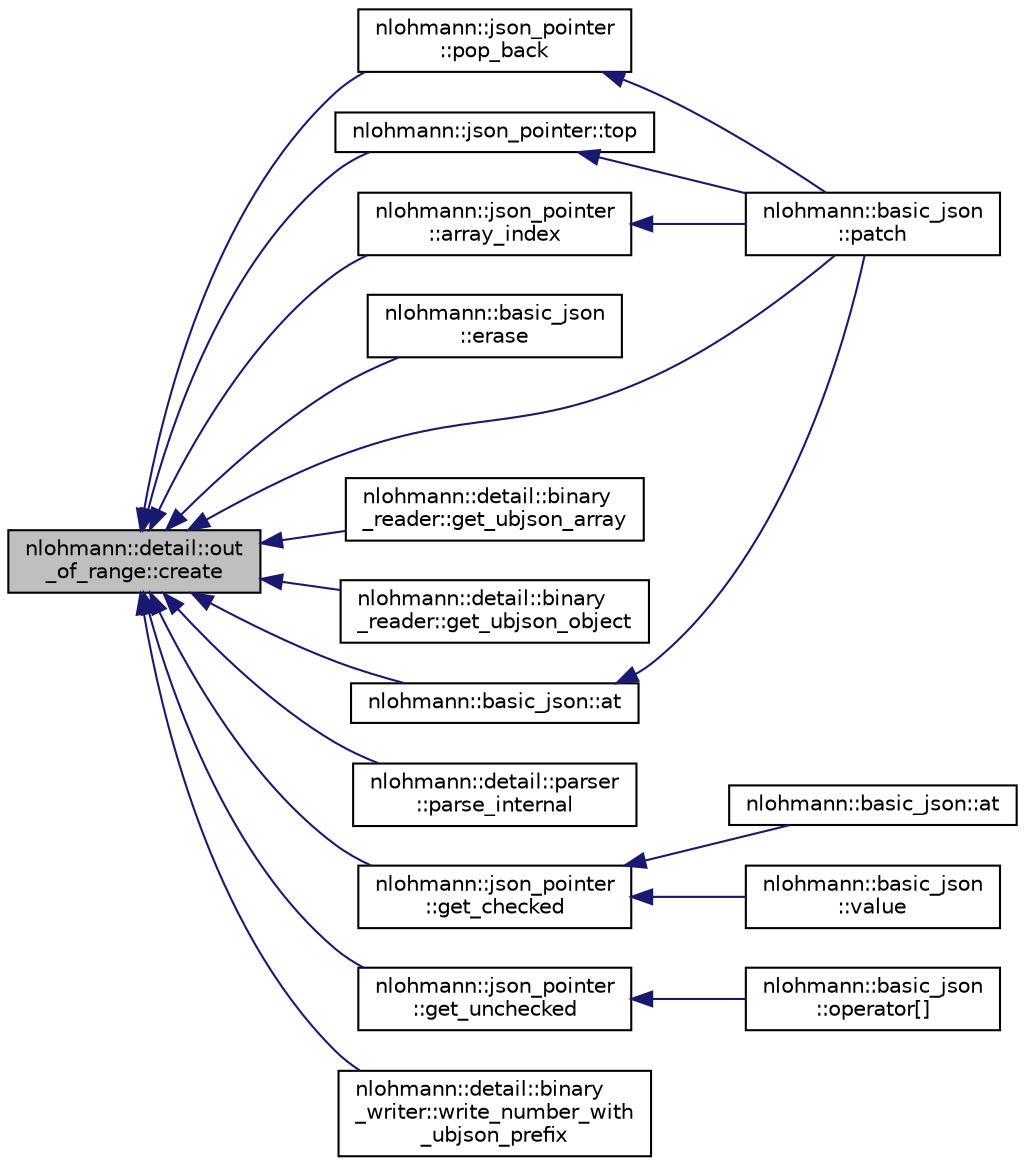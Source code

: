 digraph "nlohmann::detail::out_of_range::create"
{
 // INTERACTIVE_SVG=YES
  edge [fontname="Helvetica",fontsize="10",labelfontname="Helvetica",labelfontsize="10"];
  node [fontname="Helvetica",fontsize="10",shape=record];
  rankdir="LR";
  Node4 [label="nlohmann::detail::out\l_of_range::create",height=0.2,width=0.4,color="black", fillcolor="grey75", style="filled", fontcolor="black"];
  Node4 -> Node5 [dir="back",color="midnightblue",fontsize="10",style="solid",fontname="Helvetica"];
  Node5 [label="nlohmann::json_pointer\l::array_index",height=0.2,width=0.4,color="black", fillcolor="white", style="filled",URL="$classnlohmann_1_1json__pointer.html#ac53f5b79dd91da78743c437832f57ce4"];
  Node5 -> Node6 [dir="back",color="midnightblue",fontsize="10",style="solid",fontname="Helvetica"];
  Node6 [label="nlohmann::basic_json\l::patch",height=0.2,width=0.4,color="black", fillcolor="white", style="filled",URL="$classnlohmann_1_1basic__json.html#a81e0c41a4a9dff4df2f6973f7f8b2a83",tooltip="applies a JSON patch "];
  Node4 -> Node7 [dir="back",color="midnightblue",fontsize="10",style="solid",fontname="Helvetica"];
  Node7 [label="nlohmann::basic_json::at",height=0.2,width=0.4,color="black", fillcolor="white", style="filled",URL="$classnlohmann_1_1basic__json.html#a73ae333487310e3302135189ce8ff5d8",tooltip="access specified array element with bounds checking "];
  Node7 -> Node6 [dir="back",color="midnightblue",fontsize="10",style="solid",fontname="Helvetica"];
  Node4 -> Node8 [dir="back",color="midnightblue",fontsize="10",style="solid",fontname="Helvetica"];
  Node8 [label="nlohmann::basic_json\l::erase",height=0.2,width=0.4,color="black", fillcolor="white", style="filled",URL="$classnlohmann_1_1basic__json.html#a88cbcefe9a3f4d294bed0653550a5cb9",tooltip="remove element from a JSON array given an index "];
  Node4 -> Node9 [dir="back",color="midnightblue",fontsize="10",style="solid",fontname="Helvetica"];
  Node9 [label="nlohmann::json_pointer\l::get_checked",height=0.2,width=0.4,color="black", fillcolor="white", style="filled",URL="$classnlohmann_1_1json__pointer.html#a366d68a67e40d86676d3bdb52e167294"];
  Node9 -> Node10 [dir="back",color="midnightblue",fontsize="10",style="solid",fontname="Helvetica"];
  Node10 [label="nlohmann::basic_json::at",height=0.2,width=0.4,color="black", fillcolor="white", style="filled",URL="$classnlohmann_1_1basic__json.html#a8ab61397c10f18b305520da7073b2b45",tooltip="access specified element via JSON Pointer "];
  Node9 -> Node11 [dir="back",color="midnightblue",fontsize="10",style="solid",fontname="Helvetica"];
  Node11 [label="nlohmann::basic_json\l::value",height=0.2,width=0.4,color="black", fillcolor="white", style="filled",URL="$classnlohmann_1_1basic__json.html#a671aea68432ecb28770bbc482918f023",tooltip="access specified object element via JSON Pointer with default value "];
  Node4 -> Node12 [dir="back",color="midnightblue",fontsize="10",style="solid",fontname="Helvetica"];
  Node12 [label="nlohmann::detail::binary\l_reader::get_ubjson_array",height=0.2,width=0.4,color="black", fillcolor="white", style="filled",URL="$classnlohmann_1_1detail_1_1binary__reader.html#ab808b713f938c625c22c20f2ac7ff3cf"];
  Node4 -> Node13 [dir="back",color="midnightblue",fontsize="10",style="solid",fontname="Helvetica"];
  Node13 [label="nlohmann::detail::binary\l_reader::get_ubjson_object",height=0.2,width=0.4,color="black", fillcolor="white", style="filled",URL="$classnlohmann_1_1detail_1_1binary__reader.html#a8fd127298effd88e0d42f5b70cb5791b"];
  Node4 -> Node14 [dir="back",color="midnightblue",fontsize="10",style="solid",fontname="Helvetica"];
  Node14 [label="nlohmann::json_pointer\l::get_unchecked",height=0.2,width=0.4,color="black", fillcolor="white", style="filled",URL="$classnlohmann_1_1json__pointer.html#a577512ee6b7f030e8872b4d29fa5c3e5",tooltip="return a reference to the pointed to value "];
  Node14 -> Node15 [dir="back",color="midnightblue",fontsize="10",style="solid",fontname="Helvetica"];
  Node15 [label="nlohmann::basic_json\l::operator[]",height=0.2,width=0.4,color="black", fillcolor="white", style="filled",URL="$classnlohmann_1_1basic__json.html#ac6946dffeb3be5aa173645f0467a44b3",tooltip="access specified element via JSON Pointer "];
  Node4 -> Node16 [dir="back",color="midnightblue",fontsize="10",style="solid",fontname="Helvetica"];
  Node16 [label="nlohmann::detail::parser\l::parse_internal",height=0.2,width=0.4,color="black", fillcolor="white", style="filled",URL="$classnlohmann_1_1detail_1_1parser.html#ace714b4bfb791f97050e0b380d2b50c3",tooltip="the actual parser "];
  Node4 -> Node6 [dir="back",color="midnightblue",fontsize="10",style="solid",fontname="Helvetica"];
  Node4 -> Node17 [dir="back",color="midnightblue",fontsize="10",style="solid",fontname="Helvetica"];
  Node17 [label="nlohmann::json_pointer\l::pop_back",height=0.2,width=0.4,color="black", fillcolor="white", style="filled",URL="$classnlohmann_1_1json__pointer.html#a4d523606a8b40cef73e976e61b6fd383",tooltip="remove and return last reference pointer "];
  Node17 -> Node6 [dir="back",color="midnightblue",fontsize="10",style="solid",fontname="Helvetica"];
  Node4 -> Node18 [dir="back",color="midnightblue",fontsize="10",style="solid",fontname="Helvetica"];
  Node18 [label="nlohmann::json_pointer::top",height=0.2,width=0.4,color="black", fillcolor="white", style="filled",URL="$classnlohmann_1_1json__pointer.html#a00eff109d9a0091e42ada9b16b90c8d9"];
  Node18 -> Node6 [dir="back",color="midnightblue",fontsize="10",style="solid",fontname="Helvetica"];
  Node4 -> Node19 [dir="back",color="midnightblue",fontsize="10",style="solid",fontname="Helvetica"];
  Node19 [label="nlohmann::detail::binary\l_writer::write_number_with\l_ubjson_prefix",height=0.2,width=0.4,color="black", fillcolor="white", style="filled",URL="$classnlohmann_1_1detail_1_1binary__writer.html#a6a40756933ccc4f69e3d885fe2e9032b"];
}
